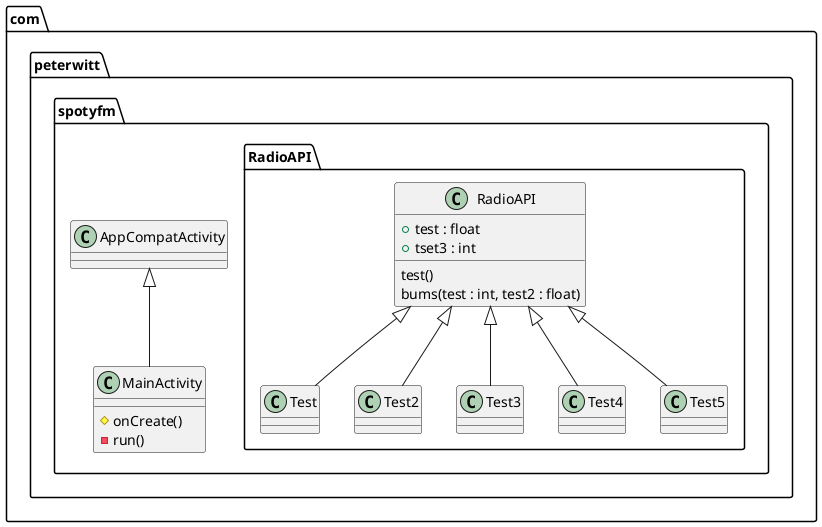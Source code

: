 @startuml
package com.peterwitt.spotyfm
{
    AppCompatActivity <|-- MainActivity
    MainActivity : # onCreate()
    MainActivity : - run()
}

package com.peterwitt.spotyfm.RadioAPI
{
    RadioAPI <|-- Test
    RadioAPI <|-- Test2
    RadioAPI <|-- Test3
    RadioAPI <|-- Test4
    RadioAPI <|-- Test5

    RadioAPI : test()
    RadioAPI : bums(test : int, test2 : float)
    RadioAPI : + test : float
    RadioAPI : + tset3 : int
}

@enduml